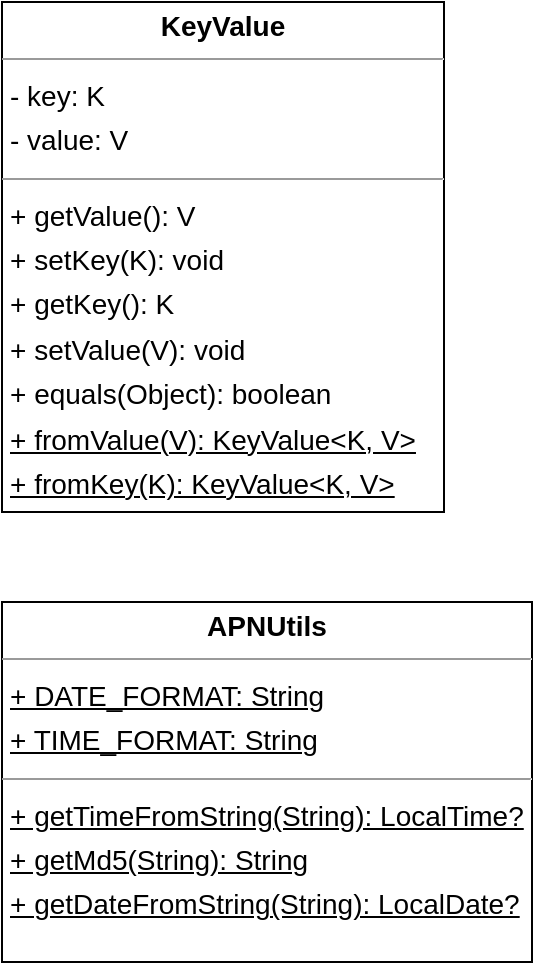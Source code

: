 <mxfile version="18.1.3" type="device"><diagram id="jO9DOflTHqKo1jrQBSDA" name="Pagina-1"><mxGraphModel dx="1678" dy="1137" grid="1" gridSize="10" guides="1" tooltips="1" connect="1" arrows="1" fold="1" page="0" pageScale="1" pageWidth="827" pageHeight="1169" background="none" math="0" shadow="0"><root><mxCell id="0"/><mxCell id="1" parent="0"/><mxCell id="node0" value="&lt;p style=&quot;margin:0px;margin-top:4px;text-align:center;&quot;&gt;&lt;b&gt;APNUtils&lt;/b&gt;&lt;/p&gt;&lt;hr size=&quot;1&quot;&gt;&lt;p style=&quot;margin:0 0 0 4px;line-height:1.6;&quot;&gt;&lt;u&gt;+ DATE_FORMAT: String&lt;br&gt;+ TIME_FORMAT: String&lt;/u&gt;&lt;/p&gt;&lt;hr size=&quot;1&quot;&gt;&lt;p style=&quot;margin:0 0 0 4px;line-height:1.6;&quot;&gt;&lt;u&gt;+ getTimeFromString(String): LocalTime?&lt;br&gt;+ getMd5(String): String&lt;br&gt;+ getDateFromString(String): LocalDate?&lt;/u&gt;&lt;/p&gt;" style="verticalAlign=top;align=left;overflow=fill;fontSize=14;fontFamily=Helvetica;html=1;rounded=0;shadow=0;comic=0;labelBackgroundColor=none;strokeWidth=1;" parent="1" vertex="1"><mxGeometry x="-133" y="160" width="265" height="180" as="geometry"/></mxCell><mxCell id="node1" value="&lt;p style=&quot;margin:0px;margin-top:4px;text-align:center;&quot;&gt;&lt;b&gt;KeyValue&lt;/b&gt;&lt;/p&gt;&lt;hr size=&quot;1&quot;&gt;&lt;p style=&quot;margin:0 0 0 4px;line-height:1.6;&quot;&gt;- key: K&lt;br&gt;- value: V&lt;/p&gt;&lt;hr size=&quot;1&quot;&gt;&lt;p style=&quot;margin:0 0 0 4px;line-height:1.6;&quot;&gt;+ getValue(): V&lt;br&gt;+ setKey(K): void&lt;br&gt;+ getKey(): K&lt;br&gt;+ setValue(V): void&lt;br&gt;+ equals(Object): boolean&lt;br&gt;&lt;u&gt;+ fromValue(V): KeyValue&amp;lt;K, V&amp;gt;&lt;br&gt;+ fromKey(K): KeyValue&amp;lt;K, V&amp;gt;&lt;/u&gt;&lt;/p&gt;" style="verticalAlign=top;align=left;overflow=fill;fontSize=14;fontFamily=Helvetica;html=1;rounded=0;shadow=0;comic=0;labelBackgroundColor=none;strokeWidth=1;" parent="1" vertex="1"><mxGeometry x="-133" y="-140" width="221" height="255" as="geometry"/></mxCell></root></mxGraphModel></diagram></mxfile>